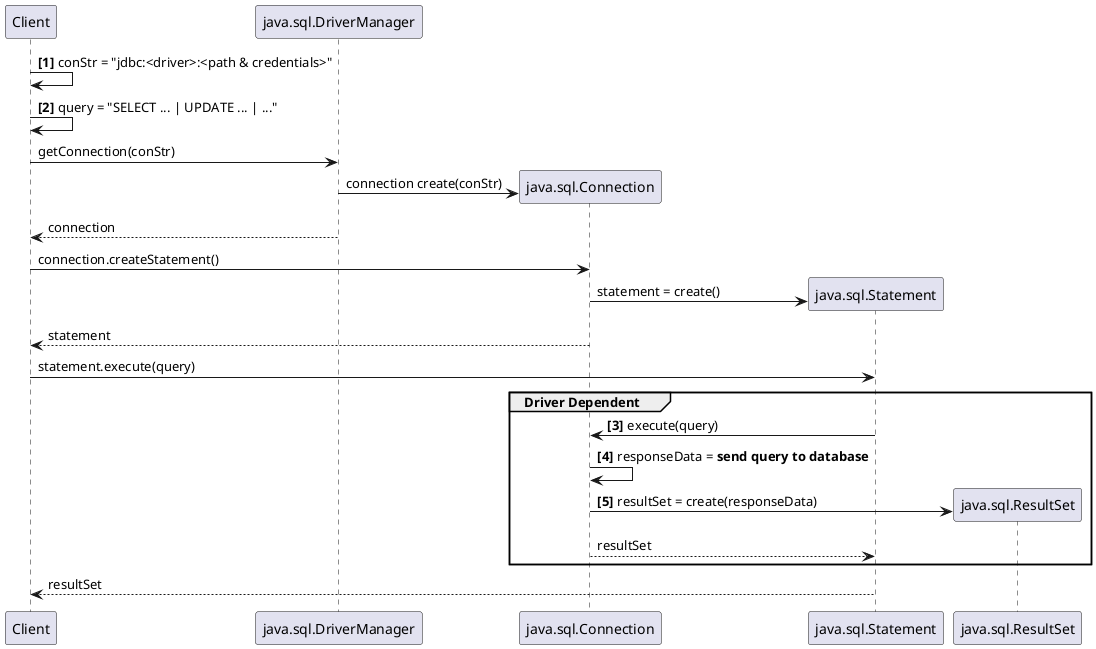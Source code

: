 @startuml jdbc
autonumber "<b>[0]"
Client -> Client : conStr = "jdbc:<driver>:<path & credentials>"
Client -> Client : query = "SELECT ... | UPDATE ... | ..."
autonumber stop
Client -> java.sql.DriverManager : getConnection(conStr)
java.sql.DriverManager -> java.sql.Connection ** : connection create(conStr)
java.sql.DriverManager --> Client : connection
Client -> java.sql.Connection : connection.createStatement()
java.sql.Connection -> java.sql.Statement ** : statement = create()
java.sql.Connection --> Client : statement
Client -> java.sql.Statement : statement.execute(query)
group Driver Dependent
    autonumber resume
    java.sql.Statement -> java.sql.Connection : execute(query)
    java.sql.Connection -> java.sql.Connection : responseData = <b>send query to database
    java.sql.Connection -> java.sql.ResultSet ** : resultSet = create(responseData)
    autonumber stop
    java.sql.Connection --> java.sql.Statement : resultSet
end
java.sql.Statement --> Client : resultSet
@enduml